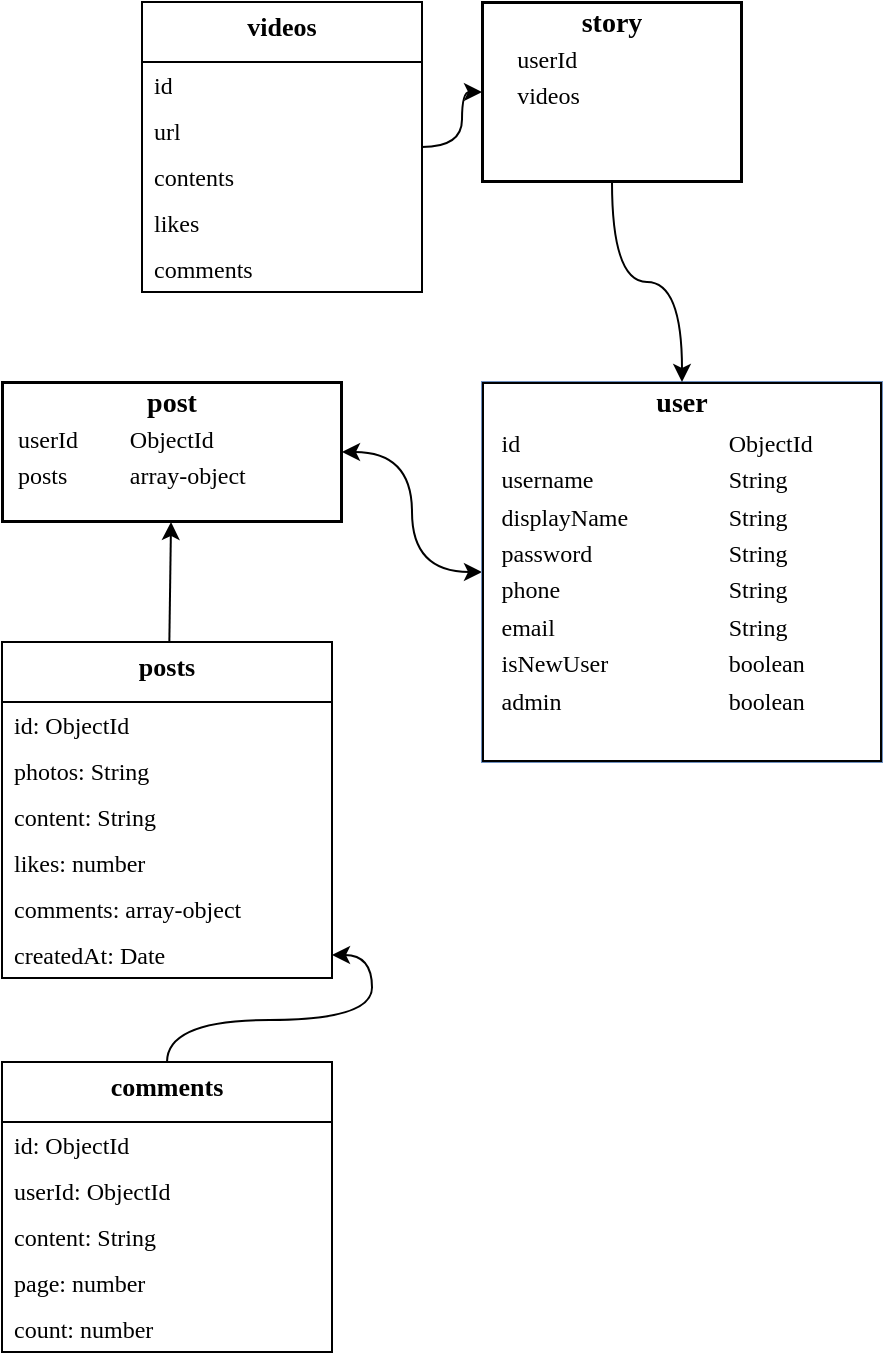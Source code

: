<mxfile version="22.1.4" type="github">
  <diagram name="Page-1" id="efa7a0a1-bf9b-a30e-e6df-94a7791c09e9">
    <mxGraphModel dx="2260" dy="758" grid="1" gridSize="10" guides="1" tooltips="1" connect="1" arrows="1" fold="1" page="1" pageScale="1" pageWidth="826" pageHeight="1169" background="none" math="0" shadow="0">
      <root>
        <mxCell id="0" />
        <mxCell id="1" parent="0" />
        <mxCell id="nXoYVnP4sWO2JrviHPQS-160" value="" style="edgeStyle=orthogonalEdgeStyle;rounded=0;orthogonalLoop=1;jettySize=auto;html=1;fontFamily=Comic Sans MS;fontSize=12;fontColor=default;curved=1;startArrow=classic;startFill=1;" parent="1" source="nXoYVnP4sWO2JrviHPQS-157" target="nXoYVnP4sWO2JrviHPQS-159" edge="1">
          <mxGeometry relative="1" as="geometry" />
        </mxCell>
        <mxCell id="nXoYVnP4sWO2JrviHPQS-157" value="&lt;div style=&quot;text-align: center; box-sizing: border-box; width: 100%; background-image: initial; background-position: initial; background-size: initial; background-repeat: initial; background-attachment: initial; background-origin: initial; background-clip: initial; padding: 2px;&quot;&gt;&lt;b&gt;&lt;font style=&quot;font-size: 14px;&quot;&gt;user&lt;/font&gt;&lt;/b&gt;&lt;/div&gt;&lt;table style=&quot;width:100%;font-size:1em;&quot; cellpadding=&quot;2&quot; cellspacing=&quot;0&quot;&gt;&lt;tbody&gt;&lt;tr&gt;&lt;td&gt;&lt;br&gt;&lt;/td&gt;&lt;td&gt;id&lt;/td&gt;&lt;td&gt;ObjectId&lt;/td&gt;&lt;/tr&gt;&lt;tr&gt;&lt;td&gt;&lt;br&gt;&lt;/td&gt;&lt;td&gt;username&lt;/td&gt;&lt;td&gt;String&lt;/td&gt;&lt;/tr&gt;&lt;tr&gt;&lt;td&gt;&lt;br&gt;&lt;/td&gt;&lt;td&gt;displayName&lt;/td&gt;&lt;td&gt;String&lt;/td&gt;&lt;/tr&gt;&lt;tr&gt;&lt;td&gt;&lt;br&gt;&lt;/td&gt;&lt;td&gt;password&lt;/td&gt;&lt;td&gt;String&lt;/td&gt;&lt;/tr&gt;&lt;tr&gt;&lt;td&gt;&lt;br&gt;&lt;/td&gt;&lt;td&gt;phone&lt;/td&gt;&lt;td&gt;String&lt;/td&gt;&lt;/tr&gt;&lt;tr&gt;&lt;td&gt;&lt;br&gt;&lt;/td&gt;&lt;td&gt;email&lt;/td&gt;&lt;td&gt;String&lt;/td&gt;&lt;/tr&gt;&lt;tr&gt;&lt;td&gt;&lt;br&gt;&lt;/td&gt;&lt;td&gt;isNewUser&lt;/td&gt;&lt;td&gt;boolean&lt;/td&gt;&lt;/tr&gt;&lt;tr&gt;&lt;td&gt;&lt;br&gt;&lt;/td&gt;&lt;td&gt;admin&lt;/td&gt;&lt;td&gt;boolean&lt;/td&gt;&lt;/tr&gt;&lt;tr&gt;&lt;td&gt;&lt;br&gt;&lt;/td&gt;&lt;td&gt;&lt;br&gt;&lt;/td&gt;&lt;td&gt;&lt;br&gt;&lt;/td&gt;&lt;/tr&gt;&lt;tr&gt;&lt;td&gt;&lt;br&gt;&lt;/td&gt;&lt;td&gt;&lt;br&gt;&lt;/td&gt;&lt;td&gt;&lt;br&gt;&lt;/td&gt;&lt;/tr&gt;&lt;/tbody&gt;&lt;/table&gt;" style="verticalAlign=top;align=left;overflow=fill;html=1;whiteSpace=wrap;rounded=0;shadow=0;glass=0;strokeColor=#6c8ebf;spacing=9;fontFamily=Comic Sans MS;fontSize=12;fontColor=default;fillColor=#dae8fc;gradientColor=none;textDirection=ltr;labelBackgroundColor=default;labelBorderColor=default;" parent="1" vertex="1">
          <mxGeometry x="60" y="320" width="200" height="190" as="geometry" />
        </mxCell>
        <mxCell id="nXoYVnP4sWO2JrviHPQS-159" value="&lt;div style=&quot;text-align: center; box-sizing: border-box; width: 100%; background-image: initial; background-position: initial; background-size: initial; background-repeat: initial; background-attachment: initial; background-origin: initial; background-clip: initial; padding: 2px;&quot;&gt;&lt;span style=&quot;font-size: 14px;&quot;&gt;&lt;b&gt;post&lt;/b&gt;&lt;/span&gt;&lt;br&gt;&lt;table style=&quot;font-size: 1em; text-align: left; width: 100%;&quot; cellpadding=&quot;2&quot; cellspacing=&quot;0&quot;&gt;&lt;tbody&gt;&lt;tr&gt;&lt;td&gt;&amp;nbsp;userId&lt;/td&gt;&lt;td&gt;ObjectId&lt;/td&gt;&lt;td&gt;&lt;br&gt;&lt;/td&gt;&lt;/tr&gt;&lt;tr&gt;&lt;td&gt;&amp;nbsp;posts&lt;/td&gt;&lt;td&gt;array-object&lt;/td&gt;&lt;td&gt;&lt;br&gt;&lt;/td&gt;&lt;/tr&gt;&lt;/tbody&gt;&lt;/table&gt;&lt;/div&gt;" style="verticalAlign=top;align=left;overflow=fill;html=1;rounded=0;shadow=0;glass=0;strokeColor=default;spacing=9;fontFamily=Comic Sans MS;fontSize=12;fontColor=default;fillColor=default;gradientColor=none;textDirection=ltr;labelBackgroundColor=default;labelBorderColor=default;fillStyle=solid;whiteSpace=wrap;" parent="1" vertex="1">
          <mxGeometry x="-180" y="320" width="170" height="70" as="geometry" />
        </mxCell>
        <mxCell id="nXoYVnP4sWO2JrviHPQS-185" value="" style="rounded=0;orthogonalLoop=1;jettySize=auto;html=1;fontFamily=Comic Sans MS;fontSize=13;fontColor=default;startSize=30;" parent="1" source="nXoYVnP4sWO2JrviHPQS-171" target="nXoYVnP4sWO2JrviHPQS-159" edge="1">
          <mxGeometry relative="1" as="geometry" />
        </mxCell>
        <mxCell id="nXoYVnP4sWO2JrviHPQS-171" value="posts" style="swimlane;fontStyle=1;childLayout=stackLayout;horizontal=1;startSize=30;horizontalStack=0;resizeParent=1;resizeParentMax=0;resizeLast=0;collapsible=1;marginBottom=0;whiteSpace=wrap;html=1;rounded=0;shadow=0;glass=0;labelBackgroundColor=none;labelBorderColor=none;strokeColor=default;align=center;verticalAlign=middle;spacing=9;fontFamily=Comic Sans MS;fontSize=13;fontColor=default;fillColor=default;gradientColor=none;spacingTop=-7;swimlaneFillColor=default;" parent="1" vertex="1">
          <mxGeometry x="-180" y="450" width="165" height="168" as="geometry">
            <mxRectangle x="-155" y="450" width="90" height="40" as="alternateBounds" />
          </mxGeometry>
        </mxCell>
        <mxCell id="nXoYVnP4sWO2JrviHPQS-177" value="id: ObjectId" style="text;strokeColor=none;fillColor=none;align=left;verticalAlign=middle;spacingLeft=4;spacingRight=4;overflow=hidden;points=[[0,0.5],[1,0.5]];portConstraint=eastwest;rotatable=0;whiteSpace=wrap;html=1;fontSize=12;fontFamily=Comic Sans MS;fontColor=default;" parent="nXoYVnP4sWO2JrviHPQS-171" vertex="1">
          <mxGeometry y="30" width="165" height="23" as="geometry" />
        </mxCell>
        <mxCell id="nXoYVnP4sWO2JrviHPQS-176" value="photos: String" style="text;strokeColor=none;fillColor=none;align=left;verticalAlign=middle;spacingLeft=4;spacingRight=4;overflow=hidden;points=[[0,0.5],[1,0.5]];portConstraint=eastwest;rotatable=0;whiteSpace=wrap;html=1;fontSize=12;fontFamily=Comic Sans MS;fontColor=default;" parent="nXoYVnP4sWO2JrviHPQS-171" vertex="1">
          <mxGeometry y="53" width="165" height="23" as="geometry" />
        </mxCell>
        <mxCell id="nXoYVnP4sWO2JrviHPQS-172" value="content: String" style="text;strokeColor=none;fillColor=none;align=left;verticalAlign=middle;spacingLeft=4;spacingRight=4;overflow=hidden;points=[[0,0.5],[1,0.5]];portConstraint=eastwest;rotatable=0;whiteSpace=wrap;html=1;fontSize=12;fontFamily=Comic Sans MS;fontColor=default;" parent="nXoYVnP4sWO2JrviHPQS-171" vertex="1">
          <mxGeometry y="76" width="165" height="23" as="geometry" />
        </mxCell>
        <mxCell id="nXoYVnP4sWO2JrviHPQS-173" value="likes: number" style="text;strokeColor=none;fillColor=none;align=left;verticalAlign=middle;spacingLeft=4;spacingRight=4;overflow=hidden;points=[[0,0.5],[1,0.5]];portConstraint=eastwest;rotatable=0;whiteSpace=wrap;html=1;fontSize=12;fontFamily=Comic Sans MS;fontColor=default;" parent="nXoYVnP4sWO2JrviHPQS-171" vertex="1">
          <mxGeometry y="99" width="165" height="23" as="geometry" />
        </mxCell>
        <mxCell id="nXoYVnP4sWO2JrviHPQS-174" value="comments: array-object" style="text;strokeColor=none;fillColor=none;align=left;verticalAlign=middle;spacingLeft=4;spacingRight=4;overflow=hidden;points=[[0,0.5],[1,0.5]];portConstraint=eastwest;rotatable=0;whiteSpace=wrap;html=1;fontSize=12;fontFamily=Comic Sans MS;fontColor=default;" parent="nXoYVnP4sWO2JrviHPQS-171" vertex="1">
          <mxGeometry y="122" width="165" height="23" as="geometry" />
        </mxCell>
        <mxCell id="nZpVSOsOOwoPVGHy4TQY-34" value="createdAt: Date" style="text;strokeColor=none;fillColor=none;align=left;verticalAlign=middle;spacingLeft=4;spacingRight=4;overflow=hidden;points=[[0,0.5],[1,0.5]];portConstraint=eastwest;rotatable=0;whiteSpace=wrap;html=1;fontSize=12;fontFamily=Comic Sans MS;fontColor=default;" vertex="1" parent="nXoYVnP4sWO2JrviHPQS-171">
          <mxGeometry y="145" width="165" height="23" as="geometry" />
        </mxCell>
        <mxCell id="nZpVSOsOOwoPVGHy4TQY-21" value="" style="edgeStyle=orthogonalEdgeStyle;curved=1;rounded=0;orthogonalLoop=1;jettySize=auto;html=1;fontFamily=Comic Sans MS;fontSize=12;fontColor=default;startSize=30;" edge="1" parent="1" source="nZpVSOsOOwoPVGHy4TQY-11" target="nXoYVnP4sWO2JrviHPQS-157">
          <mxGeometry relative="1" as="geometry" />
        </mxCell>
        <mxCell id="nZpVSOsOOwoPVGHy4TQY-11" value="&lt;div style=&quot;text-align: center; box-sizing: border-box; width: 100%; background-image: initial; background-position: initial; background-size: initial; background-repeat: initial; background-attachment: initial; background-origin: initial; background-clip: initial; padding: 2px;&quot;&gt;&lt;span style=&quot;font-size: 14px;&quot;&gt;&lt;b&gt;story&lt;/b&gt;&lt;/span&gt;&lt;br&gt;&lt;table style=&quot;font-size: 1em; text-align: left; width: 100%;&quot; cellpadding=&quot;2&quot; cellspacing=&quot;0&quot;&gt;&lt;tbody&gt;&lt;tr&gt;&lt;td&gt;&lt;br&gt;&lt;/td&gt;&lt;td&gt;userId&lt;/td&gt;&lt;/tr&gt;&lt;tr&gt;&lt;td&gt;&lt;br&gt;&lt;/td&gt;&lt;td&gt;videos&lt;/td&gt;&lt;/tr&gt;&lt;/tbody&gt;&lt;/table&gt;&lt;/div&gt;" style="verticalAlign=top;align=left;overflow=fill;html=1;rounded=0;shadow=0;glass=0;strokeColor=default;spacing=9;fontFamily=Comic Sans MS;fontSize=12;fontColor=default;fillColor=default;gradientColor=none;textDirection=ltr;labelBackgroundColor=default;labelBorderColor=default;fillStyle=solid;whiteSpace=wrap;" vertex="1" parent="1">
          <mxGeometry x="60" y="130" width="130" height="90" as="geometry" />
        </mxCell>
        <mxCell id="nZpVSOsOOwoPVGHy4TQY-12" value="videos" style="swimlane;fontStyle=1;childLayout=stackLayout;horizontal=1;startSize=30;horizontalStack=0;resizeParent=1;resizeParentMax=0;resizeLast=0;collapsible=1;marginBottom=0;whiteSpace=wrap;html=1;rounded=0;shadow=0;glass=0;labelBackgroundColor=none;labelBorderColor=none;strokeColor=default;align=center;verticalAlign=middle;spacing=9;fontFamily=Comic Sans MS;fontSize=13;fontColor=default;fillColor=default;gradientColor=none;spacingTop=-7;swimlaneFillColor=default;" vertex="1" parent="1">
          <mxGeometry x="-110" y="130" width="140" height="145" as="geometry">
            <mxRectangle x="-110" y="130" width="90" height="40" as="alternateBounds" />
          </mxGeometry>
        </mxCell>
        <mxCell id="nZpVSOsOOwoPVGHy4TQY-13" value="id" style="text;strokeColor=none;fillColor=none;align=left;verticalAlign=middle;spacingLeft=4;spacingRight=4;overflow=hidden;points=[[0,0.5],[1,0.5]];portConstraint=eastwest;rotatable=0;whiteSpace=wrap;html=1;fontSize=12;fontFamily=Comic Sans MS;fontColor=default;" vertex="1" parent="nZpVSOsOOwoPVGHy4TQY-12">
          <mxGeometry y="30" width="140" height="23" as="geometry" />
        </mxCell>
        <mxCell id="nZpVSOsOOwoPVGHy4TQY-14" value="url" style="text;strokeColor=none;fillColor=none;align=left;verticalAlign=middle;spacingLeft=4;spacingRight=4;overflow=hidden;points=[[0,0.5],[1,0.5]];portConstraint=eastwest;rotatable=0;whiteSpace=wrap;html=1;fontSize=12;fontFamily=Comic Sans MS;fontColor=default;" vertex="1" parent="nZpVSOsOOwoPVGHy4TQY-12">
          <mxGeometry y="53" width="140" height="23" as="geometry" />
        </mxCell>
        <mxCell id="nZpVSOsOOwoPVGHy4TQY-15" value="contents" style="text;strokeColor=none;fillColor=none;align=left;verticalAlign=middle;spacingLeft=4;spacingRight=4;overflow=hidden;points=[[0,0.5],[1,0.5]];portConstraint=eastwest;rotatable=0;whiteSpace=wrap;html=1;fontSize=12;fontFamily=Comic Sans MS;fontColor=default;" vertex="1" parent="nZpVSOsOOwoPVGHy4TQY-12">
          <mxGeometry y="76" width="140" height="23" as="geometry" />
        </mxCell>
        <mxCell id="nZpVSOsOOwoPVGHy4TQY-16" value="likes" style="text;strokeColor=none;fillColor=none;align=left;verticalAlign=middle;spacingLeft=4;spacingRight=4;overflow=hidden;points=[[0,0.5],[1,0.5]];portConstraint=eastwest;rotatable=0;whiteSpace=wrap;html=1;fontSize=12;fontFamily=Comic Sans MS;fontColor=default;" vertex="1" parent="nZpVSOsOOwoPVGHy4TQY-12">
          <mxGeometry y="99" width="140" height="23" as="geometry" />
        </mxCell>
        <mxCell id="nZpVSOsOOwoPVGHy4TQY-17" value="comments" style="text;strokeColor=none;fillColor=none;align=left;verticalAlign=middle;spacingLeft=4;spacingRight=4;overflow=hidden;points=[[0,0.5],[1,0.5]];portConstraint=eastwest;rotatable=0;whiteSpace=wrap;html=1;fontSize=12;fontFamily=Comic Sans MS;fontColor=default;" vertex="1" parent="nZpVSOsOOwoPVGHy4TQY-12">
          <mxGeometry y="122" width="140" height="23" as="geometry" />
        </mxCell>
        <mxCell id="nZpVSOsOOwoPVGHy4TQY-18" value="" style="edgeStyle=orthogonalEdgeStyle;rounded=0;orthogonalLoop=1;jettySize=auto;html=1;fontFamily=Comic Sans MS;fontSize=13;fontColor=default;startSize=30;curved=1;" edge="1" source="nZpVSOsOOwoPVGHy4TQY-12" target="nZpVSOsOOwoPVGHy4TQY-11" parent="1">
          <mxGeometry relative="1" as="geometry" />
        </mxCell>
        <mxCell id="nZpVSOsOOwoPVGHy4TQY-35" value="" style="edgeStyle=orthogonalEdgeStyle;curved=1;rounded=0;orthogonalLoop=1;jettySize=auto;html=1;fontFamily=Comic Sans MS;fontSize=12;fontColor=default;startSize=30;" edge="1" parent="1" source="nZpVSOsOOwoPVGHy4TQY-23" target="nZpVSOsOOwoPVGHy4TQY-34">
          <mxGeometry relative="1" as="geometry" />
        </mxCell>
        <mxCell id="nZpVSOsOOwoPVGHy4TQY-23" value="comments" style="swimlane;fontStyle=1;childLayout=stackLayout;horizontal=1;startSize=30;horizontalStack=0;resizeParent=1;resizeParentMax=0;resizeLast=0;collapsible=1;marginBottom=0;whiteSpace=wrap;html=1;rounded=0;shadow=0;glass=0;labelBackgroundColor=none;labelBorderColor=none;strokeColor=default;align=center;verticalAlign=middle;spacing=9;fontFamily=Comic Sans MS;fontSize=13;fontColor=default;fillColor=default;gradientColor=none;spacingTop=-7;swimlaneFillColor=default;" vertex="1" parent="1">
          <mxGeometry x="-180" y="660" width="165" height="145" as="geometry">
            <mxRectangle x="-155" y="450" width="90" height="40" as="alternateBounds" />
          </mxGeometry>
        </mxCell>
        <mxCell id="nZpVSOsOOwoPVGHy4TQY-24" value="id: ObjectId" style="text;strokeColor=none;fillColor=none;align=left;verticalAlign=middle;spacingLeft=4;spacingRight=4;overflow=hidden;points=[[0,0.5],[1,0.5]];portConstraint=eastwest;rotatable=0;whiteSpace=wrap;html=1;fontSize=12;fontFamily=Comic Sans MS;fontColor=default;" vertex="1" parent="nZpVSOsOOwoPVGHy4TQY-23">
          <mxGeometry y="30" width="165" height="23" as="geometry" />
        </mxCell>
        <mxCell id="nZpVSOsOOwoPVGHy4TQY-25" value="userId: ObjectId" style="text;strokeColor=none;fillColor=none;align=left;verticalAlign=middle;spacingLeft=4;spacingRight=4;overflow=hidden;points=[[0,0.5],[1,0.5]];portConstraint=eastwest;rotatable=0;whiteSpace=wrap;html=1;fontSize=12;fontFamily=Comic Sans MS;fontColor=default;" vertex="1" parent="nZpVSOsOOwoPVGHy4TQY-23">
          <mxGeometry y="53" width="165" height="23" as="geometry" />
        </mxCell>
        <mxCell id="nZpVSOsOOwoPVGHy4TQY-26" value="content: String" style="text;strokeColor=none;fillColor=none;align=left;verticalAlign=middle;spacingLeft=4;spacingRight=4;overflow=hidden;points=[[0,0.5],[1,0.5]];portConstraint=eastwest;rotatable=0;whiteSpace=wrap;html=1;fontSize=12;fontFamily=Comic Sans MS;fontColor=default;" vertex="1" parent="nZpVSOsOOwoPVGHy4TQY-23">
          <mxGeometry y="76" width="165" height="23" as="geometry" />
        </mxCell>
        <mxCell id="nZpVSOsOOwoPVGHy4TQY-27" value="page: number" style="text;strokeColor=none;fillColor=none;align=left;verticalAlign=middle;spacingLeft=4;spacingRight=4;overflow=hidden;points=[[0,0.5],[1,0.5]];portConstraint=eastwest;rotatable=0;whiteSpace=wrap;html=1;fontSize=12;fontFamily=Comic Sans MS;fontColor=default;" vertex="1" parent="nZpVSOsOOwoPVGHy4TQY-23">
          <mxGeometry y="99" width="165" height="23" as="geometry" />
        </mxCell>
        <mxCell id="nZpVSOsOOwoPVGHy4TQY-28" value="count: number" style="text;strokeColor=none;fillColor=none;align=left;verticalAlign=middle;spacingLeft=4;spacingRight=4;overflow=hidden;points=[[0,0.5],[1,0.5]];portConstraint=eastwest;rotatable=0;whiteSpace=wrap;html=1;fontSize=12;fontFamily=Comic Sans MS;fontColor=default;" vertex="1" parent="nZpVSOsOOwoPVGHy4TQY-23">
          <mxGeometry y="122" width="165" height="23" as="geometry" />
        </mxCell>
      </root>
    </mxGraphModel>
  </diagram>
</mxfile>
